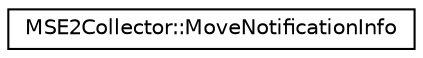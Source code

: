 digraph "Graphical Class Hierarchy"
{
  edge [fontname="Helvetica",fontsize="10",labelfontname="Helvetica",labelfontsize="10"];
  node [fontname="Helvetica",fontsize="10",shape=record];
  rankdir="LR";
  Node0 [label="MSE2Collector::MoveNotificationInfo",height=0.2,width=0.4,color="black", fillcolor="white", style="filled",URL="$d7/d7d/struct_m_s_e2_collector_1_1_move_notification_info.html",tooltip="Values collected in notifyMove and needed in detectorUpdate() to calculate the accumulated quantities..."];
}
